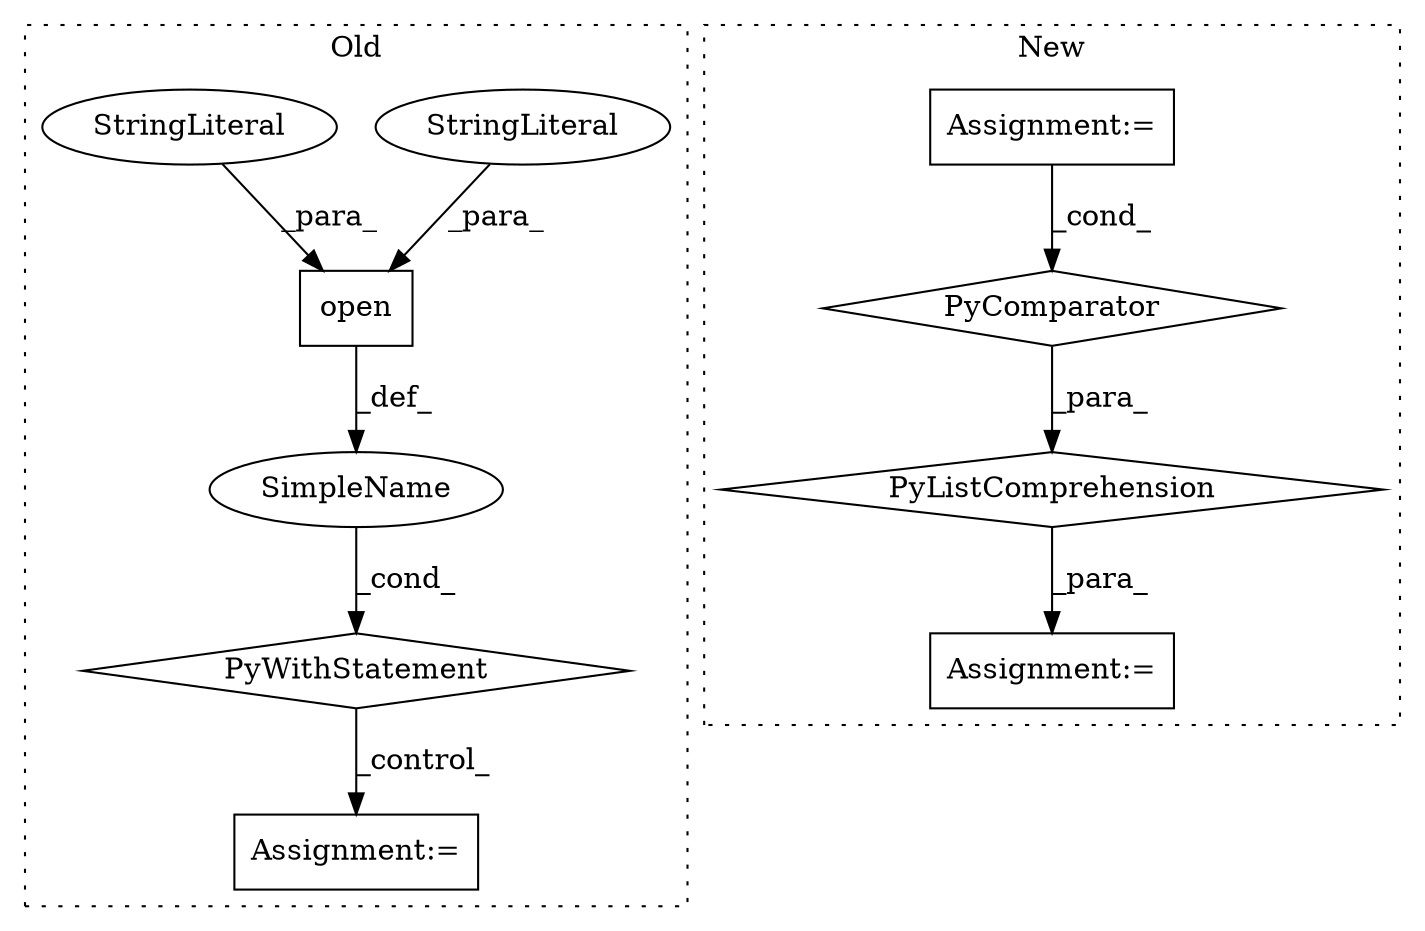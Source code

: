 digraph G {
subgraph cluster0 {
1 [label="open" a="32" s="433,460" l="5,1" shape="box"];
6 [label="StringLiteral" a="45" s="453" l="7" shape="ellipse"];
7 [label="PyWithStatement" a="104" s="420,461" l="10,2" shape="diamond"];
8 [label="Assignment:=" a="7" s="778" l="16" shape="box"];
9 [label="SimpleName" a="42" s="" l="" shape="ellipse"];
10 [label="StringLiteral" a="45" s="449" l="3" shape="ellipse"];
label = "Old";
style="dotted";
}
subgraph cluster1 {
2 [label="PyListComprehension" a="109" s="539" l="112" shape="diamond"];
3 [label="PyComparator" a="113" s="619" l="24" shape="diamond"];
4 [label="Assignment:=" a="7" s="477" l="1" shape="box"];
5 [label="Assignment:=" a="7" s="527" l="12" shape="box"];
label = "New";
style="dotted";
}
1 -> 9 [label="_def_"];
2 -> 5 [label="_para_"];
3 -> 2 [label="_para_"];
4 -> 3 [label="_cond_"];
6 -> 1 [label="_para_"];
7 -> 8 [label="_control_"];
9 -> 7 [label="_cond_"];
10 -> 1 [label="_para_"];
}